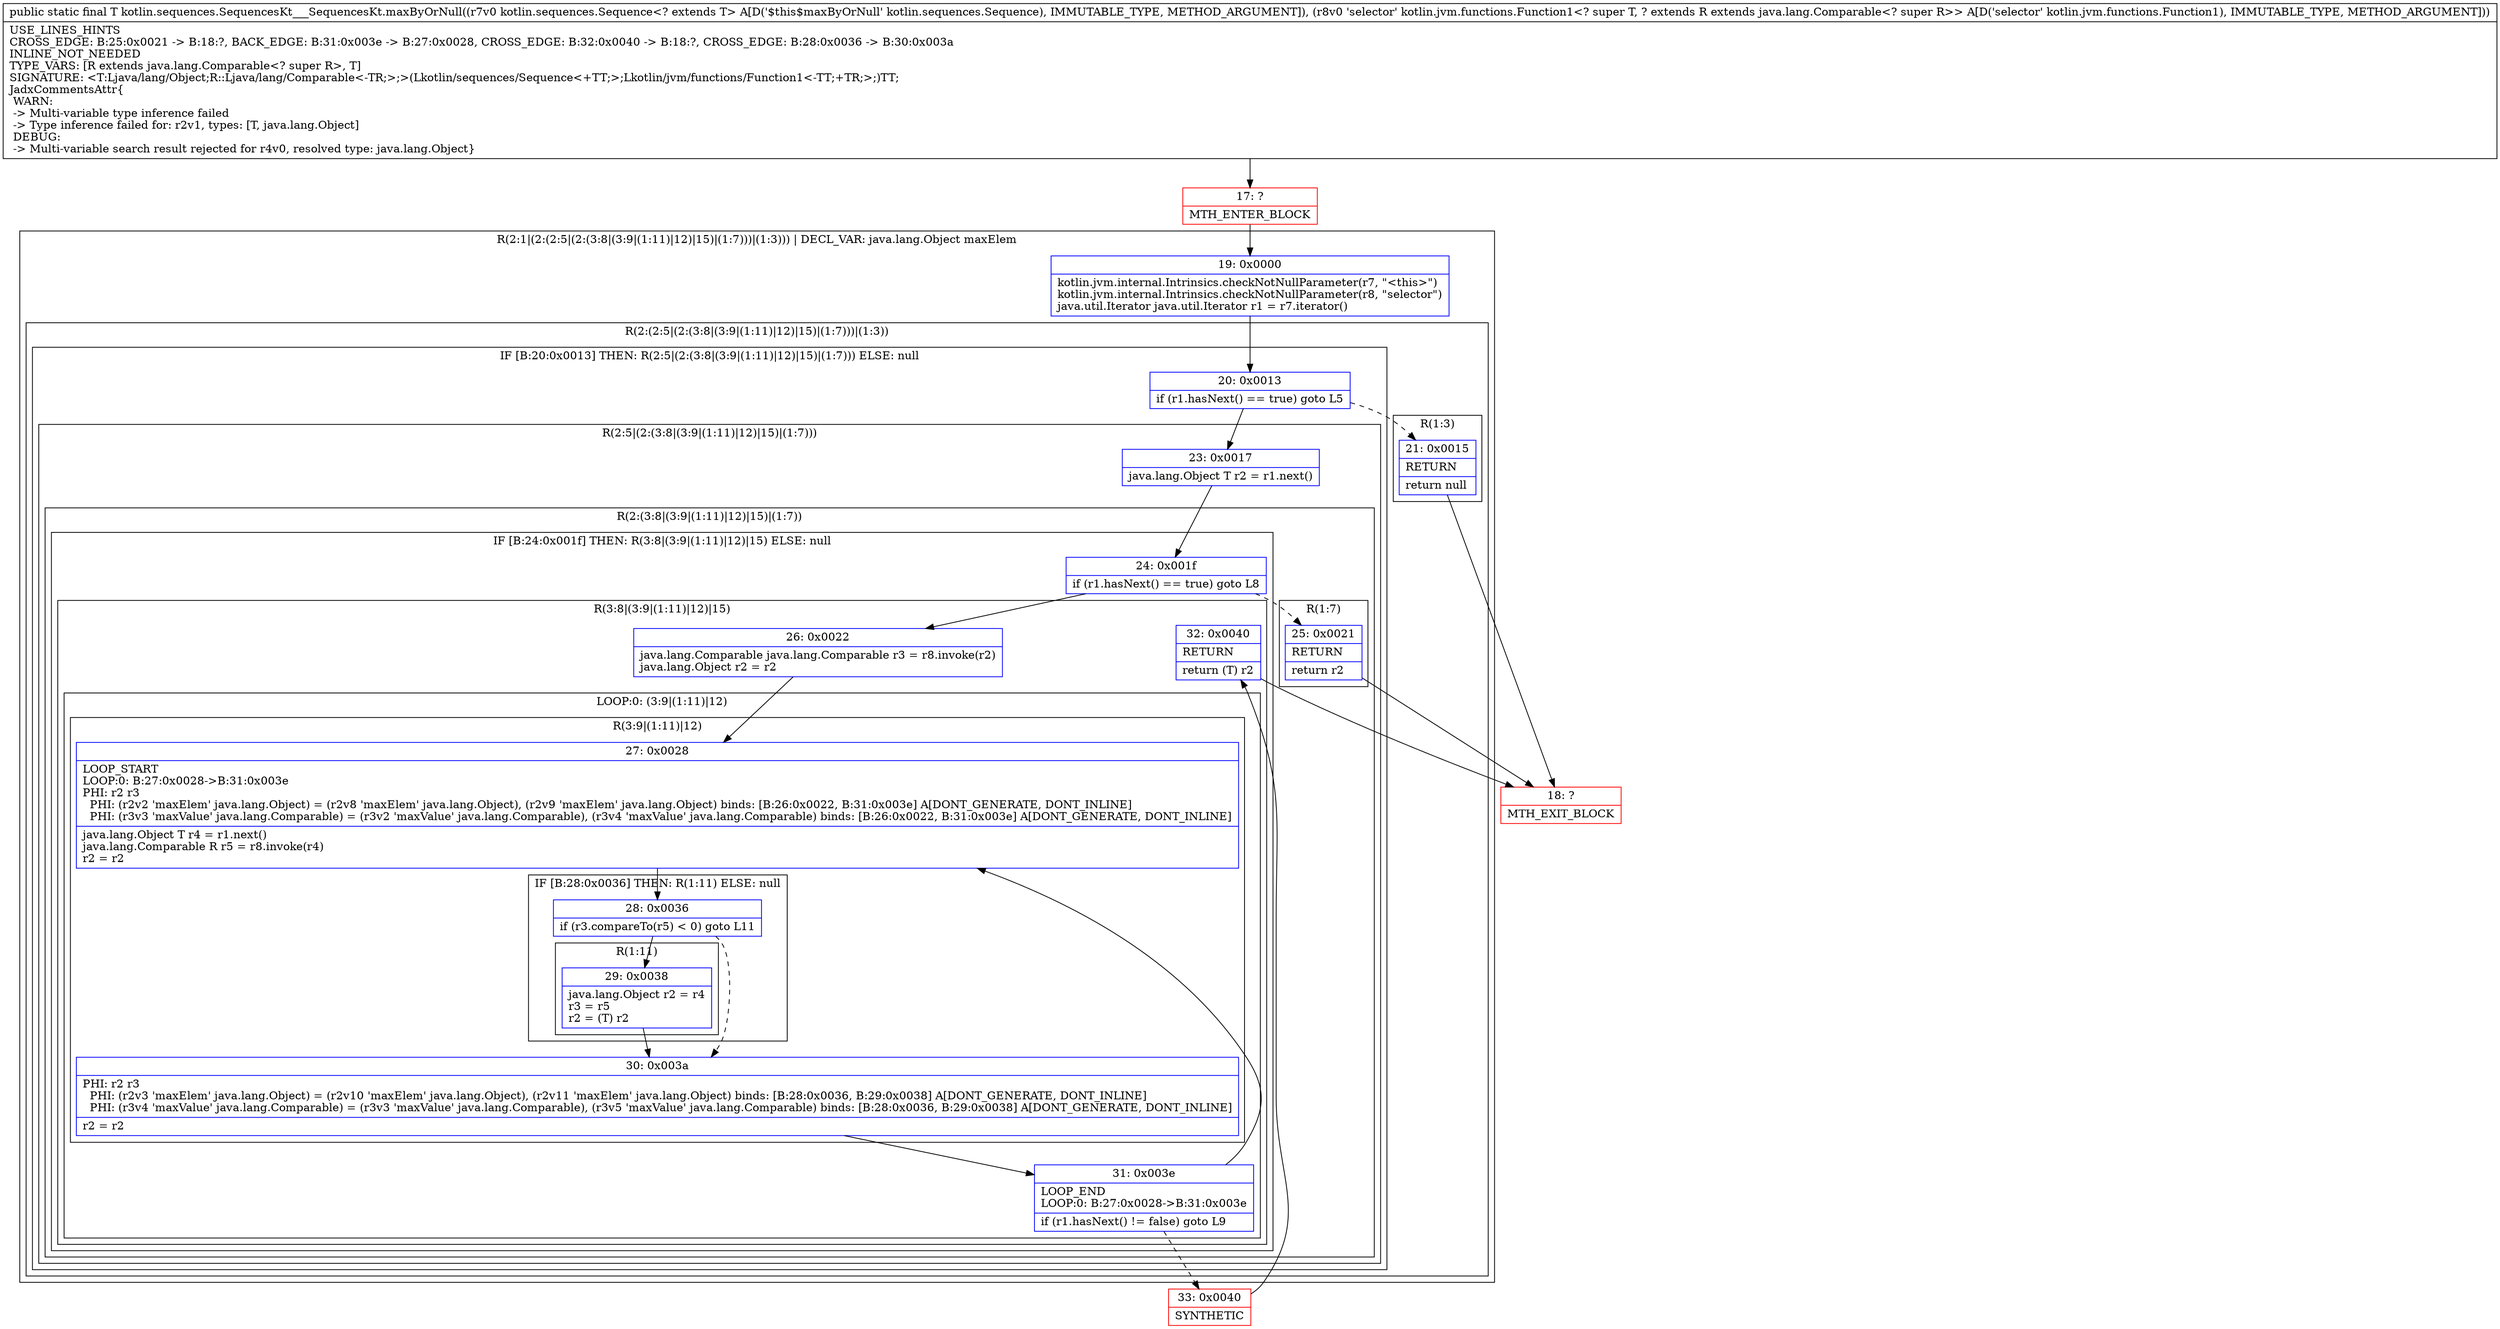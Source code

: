 digraph "CFG forkotlin.sequences.SequencesKt___SequencesKt.maxByOrNull(Lkotlin\/sequences\/Sequence;Lkotlin\/jvm\/functions\/Function1;)Ljava\/lang\/Object;" {
subgraph cluster_Region_1873310857 {
label = "R(2:1|(2:(2:5|(2:(3:8|(3:9|(1:11)|12)|15)|(1:7)))|(1:3))) | DECL_VAR: java.lang.Object maxElem\l";
node [shape=record,color=blue];
Node_19 [shape=record,label="{19\:\ 0x0000|kotlin.jvm.internal.Intrinsics.checkNotNullParameter(r7, \"\<this\>\")\lkotlin.jvm.internal.Intrinsics.checkNotNullParameter(r8, \"selector\")\ljava.util.Iterator java.util.Iterator r1 = r7.iterator()\l}"];
subgraph cluster_Region_980352924 {
label = "R(2:(2:5|(2:(3:8|(3:9|(1:11)|12)|15)|(1:7)))|(1:3))";
node [shape=record,color=blue];
subgraph cluster_IfRegion_281946225 {
label = "IF [B:20:0x0013] THEN: R(2:5|(2:(3:8|(3:9|(1:11)|12)|15)|(1:7))) ELSE: null";
node [shape=record,color=blue];
Node_20 [shape=record,label="{20\:\ 0x0013|if (r1.hasNext() == true) goto L5\l}"];
subgraph cluster_Region_229657713 {
label = "R(2:5|(2:(3:8|(3:9|(1:11)|12)|15)|(1:7)))";
node [shape=record,color=blue];
Node_23 [shape=record,label="{23\:\ 0x0017|java.lang.Object T r2 = r1.next()\l}"];
subgraph cluster_Region_921844836 {
label = "R(2:(3:8|(3:9|(1:11)|12)|15)|(1:7))";
node [shape=record,color=blue];
subgraph cluster_IfRegion_427120906 {
label = "IF [B:24:0x001f] THEN: R(3:8|(3:9|(1:11)|12)|15) ELSE: null";
node [shape=record,color=blue];
Node_24 [shape=record,label="{24\:\ 0x001f|if (r1.hasNext() == true) goto L8\l}"];
subgraph cluster_Region_1541754072 {
label = "R(3:8|(3:9|(1:11)|12)|15)";
node [shape=record,color=blue];
Node_26 [shape=record,label="{26\:\ 0x0022|java.lang.Comparable java.lang.Comparable r3 = r8.invoke(r2)\ljava.lang.Object r2 = r2\l}"];
subgraph cluster_LoopRegion_894790289 {
label = "LOOP:0: (3:9|(1:11)|12)";
node [shape=record,color=blue];
Node_31 [shape=record,label="{31\:\ 0x003e|LOOP_END\lLOOP:0: B:27:0x0028\-\>B:31:0x003e\l|if (r1.hasNext() != false) goto L9\l}"];
subgraph cluster_Region_1413038570 {
label = "R(3:9|(1:11)|12)";
node [shape=record,color=blue];
Node_27 [shape=record,label="{27\:\ 0x0028|LOOP_START\lLOOP:0: B:27:0x0028\-\>B:31:0x003e\lPHI: r2 r3 \l  PHI: (r2v2 'maxElem' java.lang.Object) = (r2v8 'maxElem' java.lang.Object), (r2v9 'maxElem' java.lang.Object) binds: [B:26:0x0022, B:31:0x003e] A[DONT_GENERATE, DONT_INLINE]\l  PHI: (r3v3 'maxValue' java.lang.Comparable) = (r3v2 'maxValue' java.lang.Comparable), (r3v4 'maxValue' java.lang.Comparable) binds: [B:26:0x0022, B:31:0x003e] A[DONT_GENERATE, DONT_INLINE]\l|java.lang.Object T r4 = r1.next()\ljava.lang.Comparable R r5 = r8.invoke(r4)\lr2 = r2\l}"];
subgraph cluster_IfRegion_1750873340 {
label = "IF [B:28:0x0036] THEN: R(1:11) ELSE: null";
node [shape=record,color=blue];
Node_28 [shape=record,label="{28\:\ 0x0036|if (r3.compareTo(r5) \< 0) goto L11\l}"];
subgraph cluster_Region_1987317193 {
label = "R(1:11)";
node [shape=record,color=blue];
Node_29 [shape=record,label="{29\:\ 0x0038|java.lang.Object r2 = r4\lr3 = r5\lr2 = (T) r2\l}"];
}
}
Node_30 [shape=record,label="{30\:\ 0x003a|PHI: r2 r3 \l  PHI: (r2v3 'maxElem' java.lang.Object) = (r2v10 'maxElem' java.lang.Object), (r2v11 'maxElem' java.lang.Object) binds: [B:28:0x0036, B:29:0x0038] A[DONT_GENERATE, DONT_INLINE]\l  PHI: (r3v4 'maxValue' java.lang.Comparable) = (r3v3 'maxValue' java.lang.Comparable), (r3v5 'maxValue' java.lang.Comparable) binds: [B:28:0x0036, B:29:0x0038] A[DONT_GENERATE, DONT_INLINE]\l|r2 = r2\l}"];
}
}
Node_32 [shape=record,label="{32\:\ 0x0040|RETURN\l|return (T) r2\l}"];
}
}
subgraph cluster_Region_1760289703 {
label = "R(1:7)";
node [shape=record,color=blue];
Node_25 [shape=record,label="{25\:\ 0x0021|RETURN\l|return r2\l}"];
}
}
}
}
subgraph cluster_Region_1142369455 {
label = "R(1:3)";
node [shape=record,color=blue];
Node_21 [shape=record,label="{21\:\ 0x0015|RETURN\l|return null\l}"];
}
}
}
Node_17 [shape=record,color=red,label="{17\:\ ?|MTH_ENTER_BLOCK\l}"];
Node_18 [shape=record,color=red,label="{18\:\ ?|MTH_EXIT_BLOCK\l}"];
Node_33 [shape=record,color=red,label="{33\:\ 0x0040|SYNTHETIC\l}"];
MethodNode[shape=record,label="{public static final T kotlin.sequences.SequencesKt___SequencesKt.maxByOrNull((r7v0 kotlin.sequences.Sequence\<? extends T\> A[D('$this$maxByOrNull' kotlin.sequences.Sequence), IMMUTABLE_TYPE, METHOD_ARGUMENT]), (r8v0 'selector' kotlin.jvm.functions.Function1\<? super T, ? extends R extends java.lang.Comparable\<? super R\>\> A[D('selector' kotlin.jvm.functions.Function1), IMMUTABLE_TYPE, METHOD_ARGUMENT]))  | USE_LINES_HINTS\lCROSS_EDGE: B:25:0x0021 \-\> B:18:?, BACK_EDGE: B:31:0x003e \-\> B:27:0x0028, CROSS_EDGE: B:32:0x0040 \-\> B:18:?, CROSS_EDGE: B:28:0x0036 \-\> B:30:0x003a\lINLINE_NOT_NEEDED\lTYPE_VARS: [R extends java.lang.Comparable\<? super R\>, T]\lSIGNATURE: \<T:Ljava\/lang\/Object;R::Ljava\/lang\/Comparable\<\-TR;\>;\>(Lkotlin\/sequences\/Sequence\<+TT;\>;Lkotlin\/jvm\/functions\/Function1\<\-TT;+TR;\>;)TT;\lJadxCommentsAttr\{\l WARN: \l \-\> Multi\-variable type inference failed\l \-\> Type inference failed for: r2v1, types: [T, java.lang.Object]\l DEBUG: \l \-\> Multi\-variable search result rejected for r4v0, resolved type: java.lang.Object\}\l}"];
MethodNode -> Node_17;Node_19 -> Node_20;
Node_20 -> Node_21[style=dashed];
Node_20 -> Node_23;
Node_23 -> Node_24;
Node_24 -> Node_25[style=dashed];
Node_24 -> Node_26;
Node_26 -> Node_27;
Node_31 -> Node_27;
Node_31 -> Node_33[style=dashed];
Node_27 -> Node_28;
Node_28 -> Node_29;
Node_28 -> Node_30[style=dashed];
Node_29 -> Node_30;
Node_30 -> Node_31;
Node_32 -> Node_18;
Node_25 -> Node_18;
Node_21 -> Node_18;
Node_17 -> Node_19;
Node_33 -> Node_32;
}

